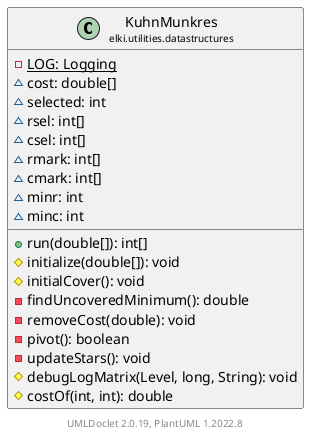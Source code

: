 @startuml
    remove .*\.(Instance|Par|Parameterizer|Factory)$
    set namespaceSeparator none
    hide empty fields
    hide empty methods

    class "<size:14>KuhnMunkres\n<size:10>elki.utilities.datastructures" as elki.utilities.datastructures.KuhnMunkres [[KuhnMunkres.html]] {
        {static} -LOG: Logging
        ~cost: double[]
        ~selected: int
        ~rsel: int[]
        ~csel: int[]
        ~rmark: int[]
        ~cmark: int[]
        ~minr: int
        ~minc: int
        +run(double[]): int[]
        #initialize(double[]): void
        #initialCover(): void
        -findUncoveredMinimum(): double
        -removeCost(double): void
        -pivot(): boolean
        -updateStars(): void
        #debugLogMatrix(Level, long, String): void
        #costOf(int, int): double
    }

    center footer UMLDoclet 2.0.19, PlantUML 1.2022.8
@enduml
